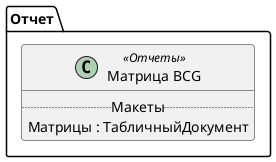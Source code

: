 ﻿@startuml АнализКлиентскойБазыBCG
'!include templates.wsd
'..\include templates.wsd
class Отчет.АнализКлиентскойБазыBCG as "Матрица BCG" <<Отчеты>>
{
..Макеты..
Матрицы : ТабличныйДокумент
}
@enduml
